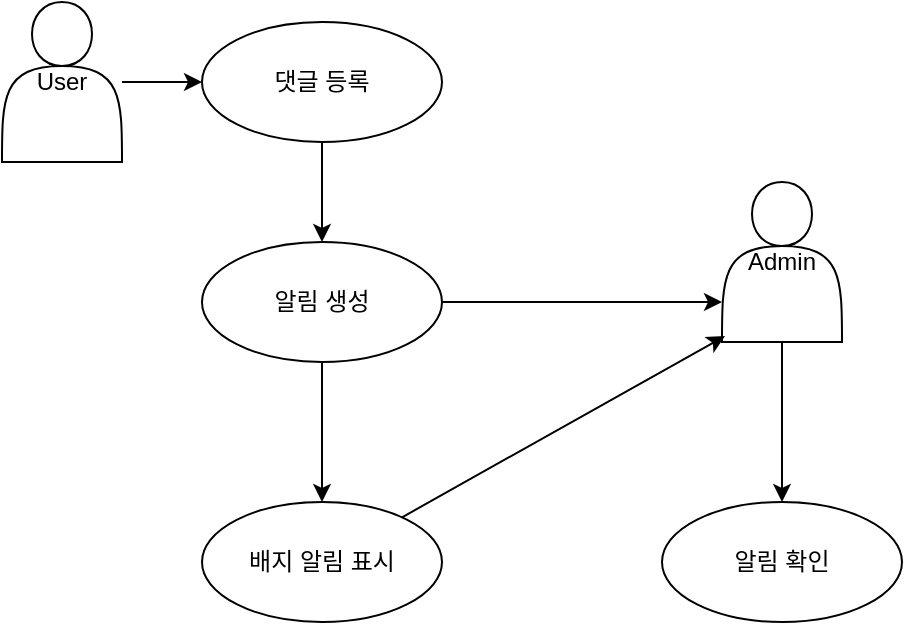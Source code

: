 <mxfile version="26.0.16">
  <diagram name="페이지-1" id="5RhP1U-tfqo7A7hQc4u4">
    <mxGraphModel dx="1180" dy="582" grid="1" gridSize="10" guides="1" tooltips="1" connect="1" arrows="1" fold="1" page="1" pageScale="1" pageWidth="827" pageHeight="1169" math="0" shadow="0">
      <root>
        <mxCell id="0" />
        <mxCell id="1" parent="0" />
        <mxCell id="2" value="User" style="shape=actor;whiteSpace=wrap;html=1;" parent="1" vertex="1">
          <mxGeometry x="50" y="100" width="60" height="80" as="geometry" />
        </mxCell>
        <mxCell id="3" value="Admin" style="shape=actor;whiteSpace=wrap;html=1;" parent="1" vertex="1">
          <mxGeometry x="410" y="190" width="60" height="80" as="geometry" />
        </mxCell>
        <mxCell id="4" value="댓글 등록" style="ellipse;whiteSpace=wrap;html=1;" parent="1" vertex="1">
          <mxGeometry x="150" y="110" width="120" height="60" as="geometry" />
        </mxCell>
        <mxCell id="5" value="알림 생성" style="ellipse;whiteSpace=wrap;html=1;" parent="1" vertex="1">
          <mxGeometry x="150" y="220" width="120" height="60" as="geometry" />
        </mxCell>
        <mxCell id="6" value="알림 확인" style="ellipse;whiteSpace=wrap;html=1;" parent="1" vertex="1">
          <mxGeometry x="380" y="350" width="120" height="60" as="geometry" />
        </mxCell>
        <mxCell id="7" value="배지 알림 표시" style="ellipse;whiteSpace=wrap;html=1;" parent="1" vertex="1">
          <mxGeometry x="150" y="350" width="120" height="60" as="geometry" />
        </mxCell>
        <mxCell id="8" parent="1" source="2" target="4" edge="1">
          <mxGeometry relative="1" as="geometry" />
        </mxCell>
        <mxCell id="9" parent="1" source="4" target="5" edge="1">
          <mxGeometry relative="1" as="geometry" />
        </mxCell>
        <mxCell id="10" style="entryX=0;entryY=0.75;entryDx=0;entryDy=0;" parent="1" source="5" target="3" edge="1">
          <mxGeometry relative="1" as="geometry" />
        </mxCell>
        <mxCell id="11" parent="1" source="3" target="6" edge="1">
          <mxGeometry relative="1" as="geometry" />
        </mxCell>
        <mxCell id="12" parent="1" source="5" target="7" edge="1">
          <mxGeometry relative="1" as="geometry" />
        </mxCell>
        <mxCell id="13" style="entryX=0.025;entryY=0.963;entryDx=0;entryDy=0;entryPerimeter=0;" parent="1" source="7" target="3" edge="1">
          <mxGeometry relative="1" as="geometry" />
        </mxCell>
      </root>
    </mxGraphModel>
  </diagram>
</mxfile>
